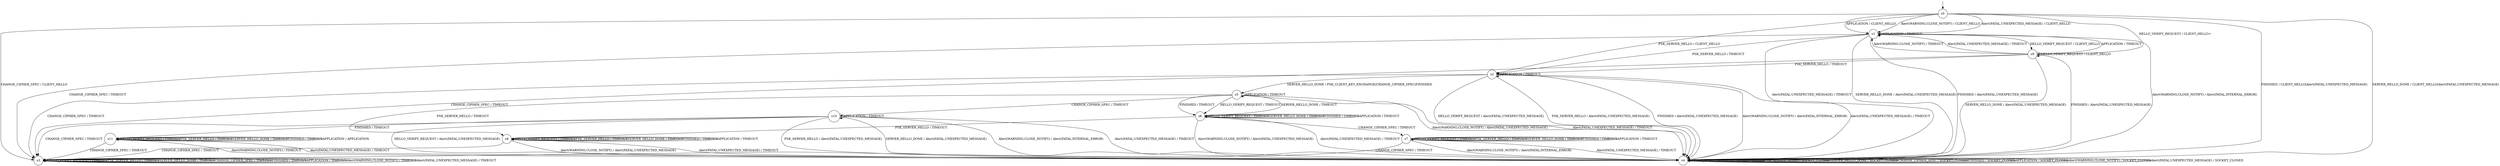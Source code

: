digraph g {

	s0 [shape="circle" label="s0"];
	s1 [shape="circle" label="s1"];
	s2 [shape="circle" label="s2"];
	s3 [shape="circle" label="s3"];
	s4 [shape="circle" label="s4"];
	s5 [shape="circle" label="s5"];
	s6 [shape="circle" label="s6"];
	s7 [shape="circle" label="s7"];
	s8 [shape="circle" label="s8"];
	s9 [shape="circle" label="s9"];
	s10 [shape="circle" label="s10"];
	s11 [shape="circle" label="s11"];
	s0 -> s9 [label="HELLO_VERIFY_REQUEST / CLIENT_HELLO+"];
	s0 -> s2 [label="PSK_SERVER_HELLO / CLIENT_HELLO"];
	s0 -> s4 [label="SERVER_HELLO_DONE / CLIENT_HELLO|Alert(FATAL,UNEXPECTED_MESSAGE)"];
	s0 -> s3 [label="CHANGE_CIPHER_SPEC / CLIENT_HELLO"];
	s0 -> s4 [label="FINISHED / CLIENT_HELLO|Alert(FATAL,UNEXPECTED_MESSAGE)"];
	s0 -> s1 [label="APPLICATION / CLIENT_HELLO"];
	s0 -> s1 [label="Alert(WARNING,CLOSE_NOTIFY) / CLIENT_HELLO"];
	s0 -> s1 [label="Alert(FATAL,UNEXPECTED_MESSAGE) / CLIENT_HELLO"];
	s1 -> s9 [label="HELLO_VERIFY_REQUEST / CLIENT_HELLO"];
	s1 -> s2 [label="PSK_SERVER_HELLO / TIMEOUT"];
	s1 -> s4 [label="SERVER_HELLO_DONE / Alert(FATAL,UNEXPECTED_MESSAGE)"];
	s1 -> s3 [label="CHANGE_CIPHER_SPEC / TIMEOUT"];
	s1 -> s4 [label="FINISHED / Alert(FATAL,UNEXPECTED_MESSAGE)"];
	s1 -> s1 [label="APPLICATION / TIMEOUT"];
	s1 -> s4 [label="Alert(WARNING,CLOSE_NOTIFY) / Alert(FATAL,INTERNAL_ERROR)"];
	s1 -> s4 [label="Alert(FATAL,UNEXPECTED_MESSAGE) / TIMEOUT"];
	s2 -> s4 [label="HELLO_VERIFY_REQUEST / Alert(FATAL,UNEXPECTED_MESSAGE)"];
	s2 -> s4 [label="PSK_SERVER_HELLO / Alert(FATAL,UNEXPECTED_MESSAGE)"];
	s2 -> s5 [label="SERVER_HELLO_DONE / PSK_CLIENT_KEY_EXCHANGE|CHANGE_CIPHER_SPEC|FINISHED"];
	s2 -> s3 [label="CHANGE_CIPHER_SPEC / TIMEOUT"];
	s2 -> s4 [label="FINISHED / Alert(FATAL,UNEXPECTED_MESSAGE)"];
	s2 -> s2 [label="APPLICATION / TIMEOUT"];
	s2 -> s4 [label="Alert(WARNING,CLOSE_NOTIFY) / Alert(FATAL,INTERNAL_ERROR)"];
	s2 -> s4 [label="Alert(FATAL,UNEXPECTED_MESSAGE) / TIMEOUT"];
	s3 -> s3 [label="HELLO_VERIFY_REQUEST / TIMEOUT"];
	s3 -> s3 [label="PSK_SERVER_HELLO / TIMEOUT"];
	s3 -> s3 [label="SERVER_HELLO_DONE / TIMEOUT"];
	s3 -> s3 [label="CHANGE_CIPHER_SPEC / TIMEOUT"];
	s3 -> s3 [label="FINISHED / TIMEOUT"];
	s3 -> s3 [label="APPLICATION / TIMEOUT"];
	s3 -> s3 [label="Alert(WARNING,CLOSE_NOTIFY) / TIMEOUT"];
	s3 -> s3 [label="Alert(FATAL,UNEXPECTED_MESSAGE) / TIMEOUT"];
	s4 -> s4 [label="HELLO_VERIFY_REQUEST / SOCKET_CLOSED"];
	s4 -> s4 [label="PSK_SERVER_HELLO / SOCKET_CLOSED"];
	s4 -> s4 [label="SERVER_HELLO_DONE / SOCKET_CLOSED"];
	s4 -> s4 [label="CHANGE_CIPHER_SPEC / SOCKET_CLOSED"];
	s4 -> s4 [label="FINISHED / SOCKET_CLOSED"];
	s4 -> s4 [label="APPLICATION / SOCKET_CLOSED"];
	s4 -> s4 [label="Alert(WARNING,CLOSE_NOTIFY) / SOCKET_CLOSED"];
	s4 -> s4 [label="Alert(FATAL,UNEXPECTED_MESSAGE) / SOCKET_CLOSED"];
	s5 -> s6 [label="HELLO_VERIFY_REQUEST / TIMEOUT"];
	s5 -> s8 [label="PSK_SERVER_HELLO / TIMEOUT"];
	s5 -> s6 [label="SERVER_HELLO_DONE / TIMEOUT"];
	s5 -> s10 [label="CHANGE_CIPHER_SPEC / TIMEOUT"];
	s5 -> s6 [label="FINISHED / TIMEOUT"];
	s5 -> s5 [label="APPLICATION / TIMEOUT"];
	s5 -> s4 [label="Alert(WARNING,CLOSE_NOTIFY) / Alert(FATAL,UNEXPECTED_MESSAGE)"];
	s5 -> s4 [label="Alert(FATAL,UNEXPECTED_MESSAGE) / TIMEOUT"];
	s6 -> s6 [label="HELLO_VERIFY_REQUEST / TIMEOUT"];
	s6 -> s8 [label="PSK_SERVER_HELLO / TIMEOUT"];
	s6 -> s6 [label="SERVER_HELLO_DONE / TIMEOUT"];
	s6 -> s7 [label="CHANGE_CIPHER_SPEC / TIMEOUT"];
	s6 -> s6 [label="FINISHED / TIMEOUT"];
	s6 -> s6 [label="APPLICATION / TIMEOUT"];
	s6 -> s4 [label="Alert(WARNING,CLOSE_NOTIFY) / Alert(FATAL,UNEXPECTED_MESSAGE)"];
	s6 -> s4 [label="Alert(FATAL,UNEXPECTED_MESSAGE) / TIMEOUT"];
	s7 -> s7 [label="HELLO_VERIFY_REQUEST / TIMEOUT"];
	s7 -> s7 [label="PSK_SERVER_HELLO / TIMEOUT"];
	s7 -> s7 [label="SERVER_HELLO_DONE / TIMEOUT"];
	s7 -> s3 [label="CHANGE_CIPHER_SPEC / TIMEOUT"];
	s7 -> s7 [label="FINISHED / TIMEOUT"];
	s7 -> s7 [label="APPLICATION / TIMEOUT"];
	s7 -> s4 [label="Alert(WARNING,CLOSE_NOTIFY) / Alert(FATAL,INTERNAL_ERROR)"];
	s7 -> s4 [label="Alert(FATAL,UNEXPECTED_MESSAGE) / TIMEOUT"];
	s8 -> s8 [label="HELLO_VERIFY_REQUEST / TIMEOUT"];
	s8 -> s8 [label="PSK_SERVER_HELLO / TIMEOUT"];
	s8 -> s8 [label="SERVER_HELLO_DONE / TIMEOUT"];
	s8 -> s3 [label="CHANGE_CIPHER_SPEC / TIMEOUT"];
	s8 -> s8 [label="FINISHED / TIMEOUT"];
	s8 -> s8 [label="APPLICATION / TIMEOUT"];
	s8 -> s4 [label="Alert(WARNING,CLOSE_NOTIFY) / Alert(FATAL,UNEXPECTED_MESSAGE)"];
	s8 -> s4 [label="Alert(FATAL,UNEXPECTED_MESSAGE) / TIMEOUT"];
	s9 -> s9 [label="HELLO_VERIFY_REQUEST / CLIENT_HELLO"];
	s9 -> s2 [label="PSK_SERVER_HELLO / TIMEOUT"];
	s9 -> s4 [label="SERVER_HELLO_DONE / Alert(FATAL,UNEXPECTED_MESSAGE)"];
	s9 -> s3 [label="CHANGE_CIPHER_SPEC / TIMEOUT"];
	s9 -> s4 [label="FINISHED / Alert(FATAL,UNEXPECTED_MESSAGE)"];
	s9 -> s1 [label="APPLICATION / TIMEOUT"];
	s9 -> s1 [label="Alert(WARNING,CLOSE_NOTIFY) / TIMEOUT"];
	s9 -> s1 [label="Alert(FATAL,UNEXPECTED_MESSAGE) / TIMEOUT"];
	s10 -> s4 [label="HELLO_VERIFY_REQUEST / Alert(FATAL,UNEXPECTED_MESSAGE)"];
	s10 -> s4 [label="PSK_SERVER_HELLO / Alert(FATAL,UNEXPECTED_MESSAGE)"];
	s10 -> s4 [label="SERVER_HELLO_DONE / Alert(FATAL,UNEXPECTED_MESSAGE)"];
	s10 -> s3 [label="CHANGE_CIPHER_SPEC / TIMEOUT"];
	s10 -> s11 [label="FINISHED / TIMEOUT"];
	s10 -> s10 [label="APPLICATION / TIMEOUT"];
	s10 -> s4 [label="Alert(WARNING,CLOSE_NOTIFY) / Alert(FATAL,INTERNAL_ERROR)"];
	s10 -> s4 [label="Alert(FATAL,UNEXPECTED_MESSAGE) / TIMEOUT"];
	s11 -> s11 [label="HELLO_VERIFY_REQUEST / TIMEOUT"];
	s11 -> s11 [label="PSK_SERVER_HELLO / TIMEOUT"];
	s11 -> s11 [label="SERVER_HELLO_DONE / TIMEOUT"];
	s11 -> s3 [label="CHANGE_CIPHER_SPEC / TIMEOUT"];
	s11 -> s11 [label="FINISHED / TIMEOUT"];
	s11 -> s11 [label="APPLICATION / APPLICATION"];
	s11 -> s4 [label="Alert(WARNING,CLOSE_NOTIFY) / TIMEOUT"];
	s11 -> s4 [label="Alert(FATAL,UNEXPECTED_MESSAGE) / TIMEOUT"];

__start0 [label="" shape="none" width="0" height="0"];
__start0 -> s0;

}
